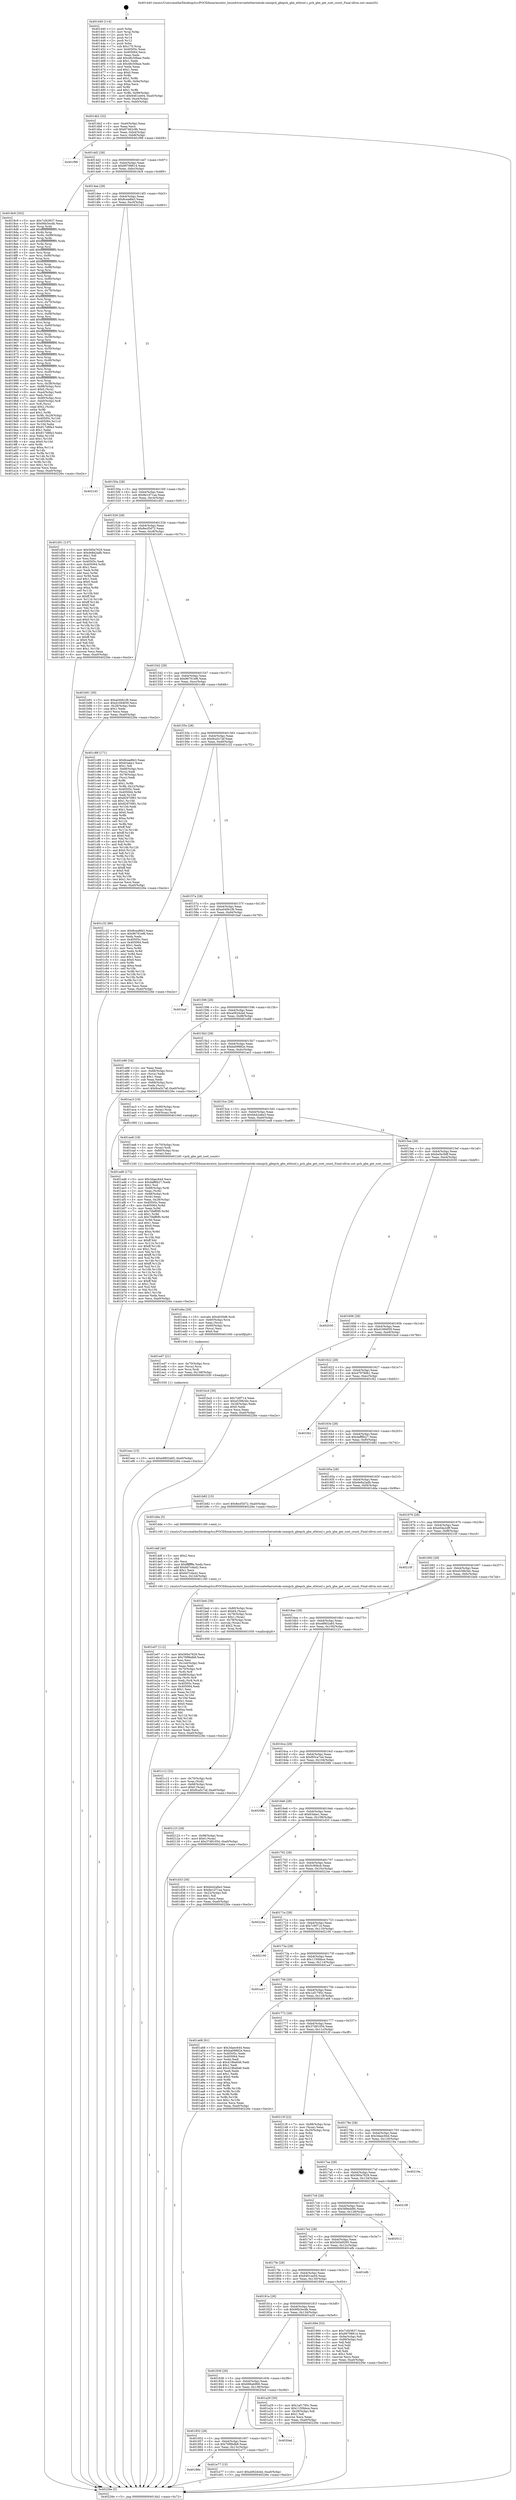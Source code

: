 digraph "0x401440" {
  label = "0x401440 (/mnt/c/Users/mathe/Desktop/tcc/POCII/binaries/extr_linuxdriversnetethernetoki-semipch_gbepch_gbe_ethtool.c_pch_gbe_get_sset_count_Final-ollvm.out::main(0))"
  labelloc = "t"
  node[shape=record]

  Entry [label="",width=0.3,height=0.3,shape=circle,fillcolor=black,style=filled]
  "0x4014b2" [label="{
     0x4014b2 [32]\l
     | [instrs]\l
     &nbsp;&nbsp;0x4014b2 \<+6\>: mov -0xa0(%rbp),%eax\l
     &nbsp;&nbsp;0x4014b8 \<+2\>: mov %eax,%ecx\l
     &nbsp;&nbsp;0x4014ba \<+6\>: sub $0x87462c9b,%ecx\l
     &nbsp;&nbsp;0x4014c0 \<+6\>: mov %eax,-0xb4(%rbp)\l
     &nbsp;&nbsp;0x4014c6 \<+6\>: mov %ecx,-0xb8(%rbp)\l
     &nbsp;&nbsp;0x4014cc \<+6\>: je 0000000000401f98 \<main+0xb58\>\l
  }"]
  "0x401f98" [label="{
     0x401f98\l
  }", style=dashed]
  "0x4014d2" [label="{
     0x4014d2 [28]\l
     | [instrs]\l
     &nbsp;&nbsp;0x4014d2 \<+5\>: jmp 00000000004014d7 \<main+0x97\>\l
     &nbsp;&nbsp;0x4014d7 \<+6\>: mov -0xb4(%rbp),%eax\l
     &nbsp;&nbsp;0x4014dd \<+5\>: sub $0x89798614,%eax\l
     &nbsp;&nbsp;0x4014e2 \<+6\>: mov %eax,-0xbc(%rbp)\l
     &nbsp;&nbsp;0x4014e8 \<+6\>: je 00000000004018c9 \<main+0x489\>\l
  }"]
  Exit [label="",width=0.3,height=0.3,shape=circle,fillcolor=black,style=filled,peripheries=2]
  "0x4018c9" [label="{
     0x4018c9 [352]\l
     | [instrs]\l
     &nbsp;&nbsp;0x4018c9 \<+5\>: mov $0x7cf43837,%eax\l
     &nbsp;&nbsp;0x4018ce \<+5\>: mov $0x66b3ecdb,%ecx\l
     &nbsp;&nbsp;0x4018d3 \<+3\>: mov %rsp,%rdx\l
     &nbsp;&nbsp;0x4018d6 \<+4\>: add $0xfffffffffffffff0,%rdx\l
     &nbsp;&nbsp;0x4018da \<+3\>: mov %rdx,%rsp\l
     &nbsp;&nbsp;0x4018dd \<+7\>: mov %rdx,-0x98(%rbp)\l
     &nbsp;&nbsp;0x4018e4 \<+3\>: mov %rsp,%rdx\l
     &nbsp;&nbsp;0x4018e7 \<+4\>: add $0xfffffffffffffff0,%rdx\l
     &nbsp;&nbsp;0x4018eb \<+3\>: mov %rdx,%rsp\l
     &nbsp;&nbsp;0x4018ee \<+3\>: mov %rsp,%rsi\l
     &nbsp;&nbsp;0x4018f1 \<+4\>: add $0xfffffffffffffff0,%rsi\l
     &nbsp;&nbsp;0x4018f5 \<+3\>: mov %rsi,%rsp\l
     &nbsp;&nbsp;0x4018f8 \<+7\>: mov %rsi,-0x90(%rbp)\l
     &nbsp;&nbsp;0x4018ff \<+3\>: mov %rsp,%rsi\l
     &nbsp;&nbsp;0x401902 \<+4\>: add $0xfffffffffffffff0,%rsi\l
     &nbsp;&nbsp;0x401906 \<+3\>: mov %rsi,%rsp\l
     &nbsp;&nbsp;0x401909 \<+7\>: mov %rsi,-0x88(%rbp)\l
     &nbsp;&nbsp;0x401910 \<+3\>: mov %rsp,%rsi\l
     &nbsp;&nbsp;0x401913 \<+4\>: add $0xfffffffffffffff0,%rsi\l
     &nbsp;&nbsp;0x401917 \<+3\>: mov %rsi,%rsp\l
     &nbsp;&nbsp;0x40191a \<+4\>: mov %rsi,-0x80(%rbp)\l
     &nbsp;&nbsp;0x40191e \<+3\>: mov %rsp,%rsi\l
     &nbsp;&nbsp;0x401921 \<+4\>: add $0xfffffffffffffff0,%rsi\l
     &nbsp;&nbsp;0x401925 \<+3\>: mov %rsi,%rsp\l
     &nbsp;&nbsp;0x401928 \<+4\>: mov %rsi,-0x78(%rbp)\l
     &nbsp;&nbsp;0x40192c \<+3\>: mov %rsp,%rsi\l
     &nbsp;&nbsp;0x40192f \<+4\>: add $0xfffffffffffffff0,%rsi\l
     &nbsp;&nbsp;0x401933 \<+3\>: mov %rsi,%rsp\l
     &nbsp;&nbsp;0x401936 \<+4\>: mov %rsi,-0x70(%rbp)\l
     &nbsp;&nbsp;0x40193a \<+3\>: mov %rsp,%rsi\l
     &nbsp;&nbsp;0x40193d \<+4\>: add $0xfffffffffffffff0,%rsi\l
     &nbsp;&nbsp;0x401941 \<+3\>: mov %rsi,%rsp\l
     &nbsp;&nbsp;0x401944 \<+4\>: mov %rsi,-0x68(%rbp)\l
     &nbsp;&nbsp;0x401948 \<+3\>: mov %rsp,%rsi\l
     &nbsp;&nbsp;0x40194b \<+4\>: add $0xfffffffffffffff0,%rsi\l
     &nbsp;&nbsp;0x40194f \<+3\>: mov %rsi,%rsp\l
     &nbsp;&nbsp;0x401952 \<+4\>: mov %rsi,-0x60(%rbp)\l
     &nbsp;&nbsp;0x401956 \<+3\>: mov %rsp,%rsi\l
     &nbsp;&nbsp;0x401959 \<+4\>: add $0xfffffffffffffff0,%rsi\l
     &nbsp;&nbsp;0x40195d \<+3\>: mov %rsi,%rsp\l
     &nbsp;&nbsp;0x401960 \<+4\>: mov %rsi,-0x58(%rbp)\l
     &nbsp;&nbsp;0x401964 \<+3\>: mov %rsp,%rsi\l
     &nbsp;&nbsp;0x401967 \<+4\>: add $0xfffffffffffffff0,%rsi\l
     &nbsp;&nbsp;0x40196b \<+3\>: mov %rsi,%rsp\l
     &nbsp;&nbsp;0x40196e \<+4\>: mov %rsi,-0x50(%rbp)\l
     &nbsp;&nbsp;0x401972 \<+3\>: mov %rsp,%rsi\l
     &nbsp;&nbsp;0x401975 \<+4\>: add $0xfffffffffffffff0,%rsi\l
     &nbsp;&nbsp;0x401979 \<+3\>: mov %rsi,%rsp\l
     &nbsp;&nbsp;0x40197c \<+4\>: mov %rsi,-0x48(%rbp)\l
     &nbsp;&nbsp;0x401980 \<+3\>: mov %rsp,%rsi\l
     &nbsp;&nbsp;0x401983 \<+4\>: add $0xfffffffffffffff0,%rsi\l
     &nbsp;&nbsp;0x401987 \<+3\>: mov %rsi,%rsp\l
     &nbsp;&nbsp;0x40198a \<+4\>: mov %rsi,-0x40(%rbp)\l
     &nbsp;&nbsp;0x40198e \<+3\>: mov %rsp,%rsi\l
     &nbsp;&nbsp;0x401991 \<+4\>: add $0xfffffffffffffff0,%rsi\l
     &nbsp;&nbsp;0x401995 \<+3\>: mov %rsi,%rsp\l
     &nbsp;&nbsp;0x401998 \<+4\>: mov %rsi,-0x38(%rbp)\l
     &nbsp;&nbsp;0x40199c \<+7\>: mov -0x98(%rbp),%rsi\l
     &nbsp;&nbsp;0x4019a3 \<+6\>: movl $0x0,(%rsi)\l
     &nbsp;&nbsp;0x4019a9 \<+6\>: mov -0xa4(%rbp),%edi\l
     &nbsp;&nbsp;0x4019af \<+2\>: mov %edi,(%rdx)\l
     &nbsp;&nbsp;0x4019b1 \<+7\>: mov -0x90(%rbp),%rsi\l
     &nbsp;&nbsp;0x4019b8 \<+7\>: mov -0xb0(%rbp),%r8\l
     &nbsp;&nbsp;0x4019bf \<+3\>: mov %r8,(%rsi)\l
     &nbsp;&nbsp;0x4019c2 \<+3\>: cmpl $0x2,(%rdx)\l
     &nbsp;&nbsp;0x4019c5 \<+4\>: setne %r9b\l
     &nbsp;&nbsp;0x4019c9 \<+4\>: and $0x1,%r9b\l
     &nbsp;&nbsp;0x4019cd \<+4\>: mov %r9b,-0x29(%rbp)\l
     &nbsp;&nbsp;0x4019d1 \<+8\>: mov 0x40505c,%r10d\l
     &nbsp;&nbsp;0x4019d9 \<+8\>: mov 0x405064,%r11d\l
     &nbsp;&nbsp;0x4019e1 \<+3\>: mov %r10d,%ebx\l
     &nbsp;&nbsp;0x4019e4 \<+6\>: add $0x817d8fa3,%ebx\l
     &nbsp;&nbsp;0x4019ea \<+3\>: sub $0x1,%ebx\l
     &nbsp;&nbsp;0x4019ed \<+6\>: sub $0x817d8fa3,%ebx\l
     &nbsp;&nbsp;0x4019f3 \<+4\>: imul %ebx,%r10d\l
     &nbsp;&nbsp;0x4019f7 \<+4\>: and $0x1,%r10d\l
     &nbsp;&nbsp;0x4019fb \<+4\>: cmp $0x0,%r10d\l
     &nbsp;&nbsp;0x4019ff \<+4\>: sete %r9b\l
     &nbsp;&nbsp;0x401a03 \<+4\>: cmp $0xa,%r11d\l
     &nbsp;&nbsp;0x401a07 \<+4\>: setl %r14b\l
     &nbsp;&nbsp;0x401a0b \<+3\>: mov %r9b,%r15b\l
     &nbsp;&nbsp;0x401a0e \<+3\>: and %r14b,%r15b\l
     &nbsp;&nbsp;0x401a11 \<+3\>: xor %r14b,%r9b\l
     &nbsp;&nbsp;0x401a14 \<+3\>: or %r9b,%r15b\l
     &nbsp;&nbsp;0x401a17 \<+4\>: test $0x1,%r15b\l
     &nbsp;&nbsp;0x401a1b \<+3\>: cmovne %ecx,%eax\l
     &nbsp;&nbsp;0x401a1e \<+6\>: mov %eax,-0xa0(%rbp)\l
     &nbsp;&nbsp;0x401a24 \<+5\>: jmp 000000000040226e \<main+0xe2e\>\l
  }"]
  "0x4014ee" [label="{
     0x4014ee [28]\l
     | [instrs]\l
     &nbsp;&nbsp;0x4014ee \<+5\>: jmp 00000000004014f3 \<main+0xb3\>\l
     &nbsp;&nbsp;0x4014f3 \<+6\>: mov -0xb4(%rbp),%eax\l
     &nbsp;&nbsp;0x4014f9 \<+5\>: sub $0x8cea8fe3,%eax\l
     &nbsp;&nbsp;0x4014fe \<+6\>: mov %eax,-0xc0(%rbp)\l
     &nbsp;&nbsp;0x401504 \<+6\>: je 00000000004021d3 \<main+0xd93\>\l
  }"]
  "0x401eec" [label="{
     0x401eec [15]\l
     | [instrs]\l
     &nbsp;&nbsp;0x401eec \<+10\>: movl $0xe8802a65,-0xa0(%rbp)\l
     &nbsp;&nbsp;0x401ef6 \<+5\>: jmp 000000000040226e \<main+0xe2e\>\l
  }"]
  "0x4021d3" [label="{
     0x4021d3\l
  }", style=dashed]
  "0x40150a" [label="{
     0x40150a [28]\l
     | [instrs]\l
     &nbsp;&nbsp;0x40150a \<+5\>: jmp 000000000040150f \<main+0xcf\>\l
     &nbsp;&nbsp;0x40150f \<+6\>: mov -0xb4(%rbp),%eax\l
     &nbsp;&nbsp;0x401515 \<+5\>: sub $0x8e1d71aa,%eax\l
     &nbsp;&nbsp;0x40151a \<+6\>: mov %eax,-0xc4(%rbp)\l
     &nbsp;&nbsp;0x401520 \<+6\>: je 0000000000401d51 \<main+0x911\>\l
  }"]
  "0x401ed7" [label="{
     0x401ed7 [21]\l
     | [instrs]\l
     &nbsp;&nbsp;0x401ed7 \<+4\>: mov -0x70(%rbp),%rcx\l
     &nbsp;&nbsp;0x401edb \<+3\>: mov (%rcx),%rcx\l
     &nbsp;&nbsp;0x401ede \<+3\>: mov %rcx,%rdi\l
     &nbsp;&nbsp;0x401ee1 \<+6\>: mov %eax,-0x148(%rbp)\l
     &nbsp;&nbsp;0x401ee7 \<+5\>: call 0000000000401030 \<free@plt\>\l
     | [calls]\l
     &nbsp;&nbsp;0x401030 \{1\} (unknown)\l
  }"]
  "0x401d51" [label="{
     0x401d51 [137]\l
     | [instrs]\l
     &nbsp;&nbsp;0x401d51 \<+5\>: mov $0x560a7629,%eax\l
     &nbsp;&nbsp;0x401d56 \<+5\>: mov $0xde8a2adb,%ecx\l
     &nbsp;&nbsp;0x401d5b \<+2\>: mov $0x1,%dl\l
     &nbsp;&nbsp;0x401d5d \<+2\>: xor %esi,%esi\l
     &nbsp;&nbsp;0x401d5f \<+7\>: mov 0x40505c,%edi\l
     &nbsp;&nbsp;0x401d66 \<+8\>: mov 0x405064,%r8d\l
     &nbsp;&nbsp;0x401d6e \<+3\>: sub $0x1,%esi\l
     &nbsp;&nbsp;0x401d71 \<+3\>: mov %edi,%r9d\l
     &nbsp;&nbsp;0x401d74 \<+3\>: add %esi,%r9d\l
     &nbsp;&nbsp;0x401d77 \<+4\>: imul %r9d,%edi\l
     &nbsp;&nbsp;0x401d7b \<+3\>: and $0x1,%edi\l
     &nbsp;&nbsp;0x401d7e \<+3\>: cmp $0x0,%edi\l
     &nbsp;&nbsp;0x401d81 \<+4\>: sete %r10b\l
     &nbsp;&nbsp;0x401d85 \<+4\>: cmp $0xa,%r8d\l
     &nbsp;&nbsp;0x401d89 \<+4\>: setl %r11b\l
     &nbsp;&nbsp;0x401d8d \<+3\>: mov %r10b,%bl\l
     &nbsp;&nbsp;0x401d90 \<+3\>: xor $0xff,%bl\l
     &nbsp;&nbsp;0x401d93 \<+3\>: mov %r11b,%r14b\l
     &nbsp;&nbsp;0x401d96 \<+4\>: xor $0xff,%r14b\l
     &nbsp;&nbsp;0x401d9a \<+3\>: xor $0x0,%dl\l
     &nbsp;&nbsp;0x401d9d \<+3\>: mov %bl,%r15b\l
     &nbsp;&nbsp;0x401da0 \<+4\>: and $0x0,%r15b\l
     &nbsp;&nbsp;0x401da4 \<+3\>: and %dl,%r10b\l
     &nbsp;&nbsp;0x401da7 \<+3\>: mov %r14b,%r12b\l
     &nbsp;&nbsp;0x401daa \<+4\>: and $0x0,%r12b\l
     &nbsp;&nbsp;0x401dae \<+3\>: and %dl,%r11b\l
     &nbsp;&nbsp;0x401db1 \<+3\>: or %r10b,%r15b\l
     &nbsp;&nbsp;0x401db4 \<+3\>: or %r11b,%r12b\l
     &nbsp;&nbsp;0x401db7 \<+3\>: xor %r12b,%r15b\l
     &nbsp;&nbsp;0x401dba \<+3\>: or %r14b,%bl\l
     &nbsp;&nbsp;0x401dbd \<+3\>: xor $0xff,%bl\l
     &nbsp;&nbsp;0x401dc0 \<+3\>: or $0x0,%dl\l
     &nbsp;&nbsp;0x401dc3 \<+2\>: and %dl,%bl\l
     &nbsp;&nbsp;0x401dc5 \<+3\>: or %bl,%r15b\l
     &nbsp;&nbsp;0x401dc8 \<+4\>: test $0x1,%r15b\l
     &nbsp;&nbsp;0x401dcc \<+3\>: cmovne %ecx,%eax\l
     &nbsp;&nbsp;0x401dcf \<+6\>: mov %eax,-0xa0(%rbp)\l
     &nbsp;&nbsp;0x401dd5 \<+5\>: jmp 000000000040226e \<main+0xe2e\>\l
  }"]
  "0x401526" [label="{
     0x401526 [28]\l
     | [instrs]\l
     &nbsp;&nbsp;0x401526 \<+5\>: jmp 000000000040152b \<main+0xeb\>\l
     &nbsp;&nbsp;0x40152b \<+6\>: mov -0xb4(%rbp),%eax\l
     &nbsp;&nbsp;0x401531 \<+5\>: sub $0x8ecf3d72,%eax\l
     &nbsp;&nbsp;0x401536 \<+6\>: mov %eax,-0xc8(%rbp)\l
     &nbsp;&nbsp;0x40153c \<+6\>: je 0000000000401b91 \<main+0x751\>\l
  }"]
  "0x401eba" [label="{
     0x401eba [29]\l
     | [instrs]\l
     &nbsp;&nbsp;0x401eba \<+10\>: movabs $0x4030d6,%rdi\l
     &nbsp;&nbsp;0x401ec4 \<+4\>: mov -0x60(%rbp),%rcx\l
     &nbsp;&nbsp;0x401ec8 \<+2\>: mov %eax,(%rcx)\l
     &nbsp;&nbsp;0x401eca \<+4\>: mov -0x60(%rbp),%rcx\l
     &nbsp;&nbsp;0x401ece \<+2\>: mov (%rcx),%esi\l
     &nbsp;&nbsp;0x401ed0 \<+2\>: mov $0x0,%al\l
     &nbsp;&nbsp;0x401ed2 \<+5\>: call 0000000000401040 \<printf@plt\>\l
     | [calls]\l
     &nbsp;&nbsp;0x401040 \{1\} (unknown)\l
  }"]
  "0x401b91" [label="{
     0x401b91 [30]\l
     | [instrs]\l
     &nbsp;&nbsp;0x401b91 \<+5\>: mov $0xa040b1f6,%eax\l
     &nbsp;&nbsp;0x401b96 \<+5\>: mov $0xd1694f39,%ecx\l
     &nbsp;&nbsp;0x401b9b \<+3\>: mov -0x28(%rbp),%edx\l
     &nbsp;&nbsp;0x401b9e \<+3\>: cmp $0x1,%edx\l
     &nbsp;&nbsp;0x401ba1 \<+3\>: cmovl %ecx,%eax\l
     &nbsp;&nbsp;0x401ba4 \<+6\>: mov %eax,-0xa0(%rbp)\l
     &nbsp;&nbsp;0x401baa \<+5\>: jmp 000000000040226e \<main+0xe2e\>\l
  }"]
  "0x401542" [label="{
     0x401542 [28]\l
     | [instrs]\l
     &nbsp;&nbsp;0x401542 \<+5\>: jmp 0000000000401547 \<main+0x107\>\l
     &nbsp;&nbsp;0x401547 \<+6\>: mov -0xb4(%rbp),%eax\l
     &nbsp;&nbsp;0x40154d \<+5\>: sub $0x96791ef6,%eax\l
     &nbsp;&nbsp;0x401552 \<+6\>: mov %eax,-0xcc(%rbp)\l
     &nbsp;&nbsp;0x401558 \<+6\>: je 0000000000401c88 \<main+0x848\>\l
  }"]
  "0x40186e" [label="{
     0x40186e\l
  }", style=dashed]
  "0x401c88" [label="{
     0x401c88 [171]\l
     | [instrs]\l
     &nbsp;&nbsp;0x401c88 \<+5\>: mov $0x8cea8fe3,%eax\l
     &nbsp;&nbsp;0x401c8d \<+5\>: mov $0x63abe1,%ecx\l
     &nbsp;&nbsp;0x401c92 \<+2\>: mov $0x1,%dl\l
     &nbsp;&nbsp;0x401c94 \<+4\>: mov -0x68(%rbp),%rsi\l
     &nbsp;&nbsp;0x401c98 \<+2\>: mov (%rsi),%edi\l
     &nbsp;&nbsp;0x401c9a \<+4\>: mov -0x78(%rbp),%rsi\l
     &nbsp;&nbsp;0x401c9e \<+2\>: cmp (%rsi),%edi\l
     &nbsp;&nbsp;0x401ca0 \<+4\>: setl %r8b\l
     &nbsp;&nbsp;0x401ca4 \<+4\>: and $0x1,%r8b\l
     &nbsp;&nbsp;0x401ca8 \<+4\>: mov %r8b,-0x22(%rbp)\l
     &nbsp;&nbsp;0x401cac \<+7\>: mov 0x40505c,%edi\l
     &nbsp;&nbsp;0x401cb3 \<+8\>: mov 0x405064,%r9d\l
     &nbsp;&nbsp;0x401cbb \<+3\>: mov %edi,%r10d\l
     &nbsp;&nbsp;0x401cbe \<+7\>: sub $0x82970f91,%r10d\l
     &nbsp;&nbsp;0x401cc5 \<+4\>: sub $0x1,%r10d\l
     &nbsp;&nbsp;0x401cc9 \<+7\>: add $0x82970f91,%r10d\l
     &nbsp;&nbsp;0x401cd0 \<+4\>: imul %r10d,%edi\l
     &nbsp;&nbsp;0x401cd4 \<+3\>: and $0x1,%edi\l
     &nbsp;&nbsp;0x401cd7 \<+3\>: cmp $0x0,%edi\l
     &nbsp;&nbsp;0x401cda \<+4\>: sete %r8b\l
     &nbsp;&nbsp;0x401cde \<+4\>: cmp $0xa,%r9d\l
     &nbsp;&nbsp;0x401ce2 \<+4\>: setl %r11b\l
     &nbsp;&nbsp;0x401ce6 \<+3\>: mov %r8b,%bl\l
     &nbsp;&nbsp;0x401ce9 \<+3\>: xor $0xff,%bl\l
     &nbsp;&nbsp;0x401cec \<+3\>: mov %r11b,%r14b\l
     &nbsp;&nbsp;0x401cef \<+4\>: xor $0xff,%r14b\l
     &nbsp;&nbsp;0x401cf3 \<+3\>: xor $0x0,%dl\l
     &nbsp;&nbsp;0x401cf6 \<+3\>: mov %bl,%r15b\l
     &nbsp;&nbsp;0x401cf9 \<+4\>: and $0x0,%r15b\l
     &nbsp;&nbsp;0x401cfd \<+3\>: and %dl,%r8b\l
     &nbsp;&nbsp;0x401d00 \<+3\>: mov %r14b,%r12b\l
     &nbsp;&nbsp;0x401d03 \<+4\>: and $0x0,%r12b\l
     &nbsp;&nbsp;0x401d07 \<+3\>: and %dl,%r11b\l
     &nbsp;&nbsp;0x401d0a \<+3\>: or %r8b,%r15b\l
     &nbsp;&nbsp;0x401d0d \<+3\>: or %r11b,%r12b\l
     &nbsp;&nbsp;0x401d10 \<+3\>: xor %r12b,%r15b\l
     &nbsp;&nbsp;0x401d13 \<+3\>: or %r14b,%bl\l
     &nbsp;&nbsp;0x401d16 \<+3\>: xor $0xff,%bl\l
     &nbsp;&nbsp;0x401d19 \<+3\>: or $0x0,%dl\l
     &nbsp;&nbsp;0x401d1c \<+2\>: and %dl,%bl\l
     &nbsp;&nbsp;0x401d1e \<+3\>: or %bl,%r15b\l
     &nbsp;&nbsp;0x401d21 \<+4\>: test $0x1,%r15b\l
     &nbsp;&nbsp;0x401d25 \<+3\>: cmovne %ecx,%eax\l
     &nbsp;&nbsp;0x401d28 \<+6\>: mov %eax,-0xa0(%rbp)\l
     &nbsp;&nbsp;0x401d2e \<+5\>: jmp 000000000040226e \<main+0xe2e\>\l
  }"]
  "0x40155e" [label="{
     0x40155e [28]\l
     | [instrs]\l
     &nbsp;&nbsp;0x40155e \<+5\>: jmp 0000000000401563 \<main+0x123\>\l
     &nbsp;&nbsp;0x401563 \<+6\>: mov -0xb4(%rbp),%eax\l
     &nbsp;&nbsp;0x401569 \<+5\>: sub $0x9ca5c7af,%eax\l
     &nbsp;&nbsp;0x40156e \<+6\>: mov %eax,-0xd0(%rbp)\l
     &nbsp;&nbsp;0x401574 \<+6\>: je 0000000000401c32 \<main+0x7f2\>\l
  }"]
  "0x401e77" [label="{
     0x401e77 [15]\l
     | [instrs]\l
     &nbsp;&nbsp;0x401e77 \<+10\>: movl $0xa062dcbd,-0xa0(%rbp)\l
     &nbsp;&nbsp;0x401e81 \<+5\>: jmp 000000000040226e \<main+0xe2e\>\l
  }"]
  "0x401c32" [label="{
     0x401c32 [86]\l
     | [instrs]\l
     &nbsp;&nbsp;0x401c32 \<+5\>: mov $0x8cea8fe3,%eax\l
     &nbsp;&nbsp;0x401c37 \<+5\>: mov $0x96791ef6,%ecx\l
     &nbsp;&nbsp;0x401c3c \<+2\>: xor %edx,%edx\l
     &nbsp;&nbsp;0x401c3e \<+7\>: mov 0x40505c,%esi\l
     &nbsp;&nbsp;0x401c45 \<+7\>: mov 0x405064,%edi\l
     &nbsp;&nbsp;0x401c4c \<+3\>: sub $0x1,%edx\l
     &nbsp;&nbsp;0x401c4f \<+3\>: mov %esi,%r8d\l
     &nbsp;&nbsp;0x401c52 \<+3\>: add %edx,%r8d\l
     &nbsp;&nbsp;0x401c55 \<+4\>: imul %r8d,%esi\l
     &nbsp;&nbsp;0x401c59 \<+3\>: and $0x1,%esi\l
     &nbsp;&nbsp;0x401c5c \<+3\>: cmp $0x0,%esi\l
     &nbsp;&nbsp;0x401c5f \<+4\>: sete %r9b\l
     &nbsp;&nbsp;0x401c63 \<+3\>: cmp $0xa,%edi\l
     &nbsp;&nbsp;0x401c66 \<+4\>: setl %r10b\l
     &nbsp;&nbsp;0x401c6a \<+3\>: mov %r9b,%r11b\l
     &nbsp;&nbsp;0x401c6d \<+3\>: and %r10b,%r11b\l
     &nbsp;&nbsp;0x401c70 \<+3\>: xor %r10b,%r9b\l
     &nbsp;&nbsp;0x401c73 \<+3\>: or %r9b,%r11b\l
     &nbsp;&nbsp;0x401c76 \<+4\>: test $0x1,%r11b\l
     &nbsp;&nbsp;0x401c7a \<+3\>: cmovne %ecx,%eax\l
     &nbsp;&nbsp;0x401c7d \<+6\>: mov %eax,-0xa0(%rbp)\l
     &nbsp;&nbsp;0x401c83 \<+5\>: jmp 000000000040226e \<main+0xe2e\>\l
  }"]
  "0x40157a" [label="{
     0x40157a [28]\l
     | [instrs]\l
     &nbsp;&nbsp;0x40157a \<+5\>: jmp 000000000040157f \<main+0x13f\>\l
     &nbsp;&nbsp;0x40157f \<+6\>: mov -0xb4(%rbp),%eax\l
     &nbsp;&nbsp;0x401585 \<+5\>: sub $0xa040b1f6,%eax\l
     &nbsp;&nbsp;0x40158a \<+6\>: mov %eax,-0xd4(%rbp)\l
     &nbsp;&nbsp;0x401590 \<+6\>: je 0000000000401baf \<main+0x76f\>\l
  }"]
  "0x401852" [label="{
     0x401852 [28]\l
     | [instrs]\l
     &nbsp;&nbsp;0x401852 \<+5\>: jmp 0000000000401857 \<main+0x417\>\l
     &nbsp;&nbsp;0x401857 \<+6\>: mov -0xb4(%rbp),%eax\l
     &nbsp;&nbsp;0x40185d \<+5\>: sub $0x76f9bdb8,%eax\l
     &nbsp;&nbsp;0x401862 \<+6\>: mov %eax,-0x13c(%rbp)\l
     &nbsp;&nbsp;0x401868 \<+6\>: je 0000000000401e77 \<main+0xa37\>\l
  }"]
  "0x401baf" [label="{
     0x401baf\l
  }", style=dashed]
  "0x401596" [label="{
     0x401596 [28]\l
     | [instrs]\l
     &nbsp;&nbsp;0x401596 \<+5\>: jmp 000000000040159b \<main+0x15b\>\l
     &nbsp;&nbsp;0x40159b \<+6\>: mov -0xb4(%rbp),%eax\l
     &nbsp;&nbsp;0x4015a1 \<+5\>: sub $0xa062dcbd,%eax\l
     &nbsp;&nbsp;0x4015a6 \<+6\>: mov %eax,-0xd8(%rbp)\l
     &nbsp;&nbsp;0x4015ac \<+6\>: je 0000000000401e86 \<main+0xa46\>\l
  }"]
  "0x4020ad" [label="{
     0x4020ad\l
  }", style=dashed]
  "0x401e86" [label="{
     0x401e86 [34]\l
     | [instrs]\l
     &nbsp;&nbsp;0x401e86 \<+2\>: xor %eax,%eax\l
     &nbsp;&nbsp;0x401e88 \<+4\>: mov -0x68(%rbp),%rcx\l
     &nbsp;&nbsp;0x401e8c \<+2\>: mov (%rcx),%edx\l
     &nbsp;&nbsp;0x401e8e \<+3\>: sub $0x1,%eax\l
     &nbsp;&nbsp;0x401e91 \<+2\>: sub %eax,%edx\l
     &nbsp;&nbsp;0x401e93 \<+4\>: mov -0x68(%rbp),%rcx\l
     &nbsp;&nbsp;0x401e97 \<+2\>: mov %edx,(%rcx)\l
     &nbsp;&nbsp;0x401e99 \<+10\>: movl $0x9ca5c7af,-0xa0(%rbp)\l
     &nbsp;&nbsp;0x401ea3 \<+5\>: jmp 000000000040226e \<main+0xe2e\>\l
  }"]
  "0x4015b2" [label="{
     0x4015b2 [28]\l
     | [instrs]\l
     &nbsp;&nbsp;0x4015b2 \<+5\>: jmp 00000000004015b7 \<main+0x177\>\l
     &nbsp;&nbsp;0x4015b7 \<+6\>: mov -0xb4(%rbp),%eax\l
     &nbsp;&nbsp;0x4015bd \<+5\>: sub $0xba09882e,%eax\l
     &nbsp;&nbsp;0x4015c2 \<+6\>: mov %eax,-0xdc(%rbp)\l
     &nbsp;&nbsp;0x4015c8 \<+6\>: je 0000000000401ac3 \<main+0x683\>\l
  }"]
  "0x401e07" [label="{
     0x401e07 [112]\l
     | [instrs]\l
     &nbsp;&nbsp;0x401e07 \<+5\>: mov $0x560a7629,%ecx\l
     &nbsp;&nbsp;0x401e0c \<+5\>: mov $0x76f9bdb8,%edx\l
     &nbsp;&nbsp;0x401e11 \<+2\>: xor %esi,%esi\l
     &nbsp;&nbsp;0x401e13 \<+6\>: mov -0x144(%rbp),%edi\l
     &nbsp;&nbsp;0x401e19 \<+3\>: imul %eax,%edi\l
     &nbsp;&nbsp;0x401e1c \<+4\>: mov -0x70(%rbp),%r8\l
     &nbsp;&nbsp;0x401e20 \<+3\>: mov (%r8),%r8\l
     &nbsp;&nbsp;0x401e23 \<+4\>: mov -0x68(%rbp),%r9\l
     &nbsp;&nbsp;0x401e27 \<+3\>: movslq (%r9),%r9\l
     &nbsp;&nbsp;0x401e2a \<+4\>: mov %edi,(%r8,%r9,4)\l
     &nbsp;&nbsp;0x401e2e \<+7\>: mov 0x40505c,%eax\l
     &nbsp;&nbsp;0x401e35 \<+7\>: mov 0x405064,%edi\l
     &nbsp;&nbsp;0x401e3c \<+3\>: sub $0x1,%esi\l
     &nbsp;&nbsp;0x401e3f \<+3\>: mov %eax,%r10d\l
     &nbsp;&nbsp;0x401e42 \<+3\>: add %esi,%r10d\l
     &nbsp;&nbsp;0x401e45 \<+4\>: imul %r10d,%eax\l
     &nbsp;&nbsp;0x401e49 \<+3\>: and $0x1,%eax\l
     &nbsp;&nbsp;0x401e4c \<+3\>: cmp $0x0,%eax\l
     &nbsp;&nbsp;0x401e4f \<+4\>: sete %r11b\l
     &nbsp;&nbsp;0x401e53 \<+3\>: cmp $0xa,%edi\l
     &nbsp;&nbsp;0x401e56 \<+3\>: setl %bl\l
     &nbsp;&nbsp;0x401e59 \<+3\>: mov %r11b,%r14b\l
     &nbsp;&nbsp;0x401e5c \<+3\>: and %bl,%r14b\l
     &nbsp;&nbsp;0x401e5f \<+3\>: xor %bl,%r11b\l
     &nbsp;&nbsp;0x401e62 \<+3\>: or %r11b,%r14b\l
     &nbsp;&nbsp;0x401e65 \<+4\>: test $0x1,%r14b\l
     &nbsp;&nbsp;0x401e69 \<+3\>: cmovne %edx,%ecx\l
     &nbsp;&nbsp;0x401e6c \<+6\>: mov %ecx,-0xa0(%rbp)\l
     &nbsp;&nbsp;0x401e72 \<+5\>: jmp 000000000040226e \<main+0xe2e\>\l
  }"]
  "0x401ac3" [label="{
     0x401ac3 [19]\l
     | [instrs]\l
     &nbsp;&nbsp;0x401ac3 \<+7\>: mov -0x90(%rbp),%rax\l
     &nbsp;&nbsp;0x401aca \<+3\>: mov (%rax),%rax\l
     &nbsp;&nbsp;0x401acd \<+4\>: mov 0x8(%rax),%rdi\l
     &nbsp;&nbsp;0x401ad1 \<+5\>: call 0000000000401060 \<atoi@plt\>\l
     | [calls]\l
     &nbsp;&nbsp;0x401060 \{1\} (unknown)\l
  }"]
  "0x4015ce" [label="{
     0x4015ce [28]\l
     | [instrs]\l
     &nbsp;&nbsp;0x4015ce \<+5\>: jmp 00000000004015d3 \<main+0x193\>\l
     &nbsp;&nbsp;0x4015d3 \<+6\>: mov -0xb4(%rbp),%eax\l
     &nbsp;&nbsp;0x4015d9 \<+5\>: sub $0xbb42a8a3,%eax\l
     &nbsp;&nbsp;0x4015de \<+6\>: mov %eax,-0xe0(%rbp)\l
     &nbsp;&nbsp;0x4015e4 \<+6\>: je 0000000000401ea8 \<main+0xa68\>\l
  }"]
  "0x401ddf" [label="{
     0x401ddf [40]\l
     | [instrs]\l
     &nbsp;&nbsp;0x401ddf \<+5\>: mov $0x2,%ecx\l
     &nbsp;&nbsp;0x401de4 \<+1\>: cltd\l
     &nbsp;&nbsp;0x401de5 \<+2\>: idiv %ecx\l
     &nbsp;&nbsp;0x401de7 \<+6\>: imul $0xfffffffe,%edx,%ecx\l
     &nbsp;&nbsp;0x401ded \<+6\>: add $0x6d7cda42,%ecx\l
     &nbsp;&nbsp;0x401df3 \<+3\>: add $0x1,%ecx\l
     &nbsp;&nbsp;0x401df6 \<+6\>: sub $0x6d7cda42,%ecx\l
     &nbsp;&nbsp;0x401dfc \<+6\>: mov %ecx,-0x144(%rbp)\l
     &nbsp;&nbsp;0x401e02 \<+5\>: call 0000000000401160 \<next_i\>\l
     | [calls]\l
     &nbsp;&nbsp;0x401160 \{1\} (/mnt/c/Users/mathe/Desktop/tcc/POCII/binaries/extr_linuxdriversnetethernetoki-semipch_gbepch_gbe_ethtool.c_pch_gbe_get_sset_count_Final-ollvm.out::next_i)\l
  }"]
  "0x401ea8" [label="{
     0x401ea8 [18]\l
     | [instrs]\l
     &nbsp;&nbsp;0x401ea8 \<+4\>: mov -0x70(%rbp),%rax\l
     &nbsp;&nbsp;0x401eac \<+3\>: mov (%rax),%rdi\l
     &nbsp;&nbsp;0x401eaf \<+4\>: mov -0x80(%rbp),%rax\l
     &nbsp;&nbsp;0x401eb3 \<+2\>: mov (%rax),%esi\l
     &nbsp;&nbsp;0x401eb5 \<+5\>: call 0000000000401240 \<pch_gbe_get_sset_count\>\l
     | [calls]\l
     &nbsp;&nbsp;0x401240 \{1\} (/mnt/c/Users/mathe/Desktop/tcc/POCII/binaries/extr_linuxdriversnetethernetoki-semipch_gbepch_gbe_ethtool.c_pch_gbe_get_sset_count_Final-ollvm.out::pch_gbe_get_sset_count)\l
  }"]
  "0x4015ea" [label="{
     0x4015ea [28]\l
     | [instrs]\l
     &nbsp;&nbsp;0x4015ea \<+5\>: jmp 00000000004015ef \<main+0x1af\>\l
     &nbsp;&nbsp;0x4015ef \<+6\>: mov -0xb4(%rbp),%eax\l
     &nbsp;&nbsp;0x4015f5 \<+5\>: sub $0xbe5e3bff,%eax\l
     &nbsp;&nbsp;0x4015fa \<+6\>: mov %eax,-0xe4(%rbp)\l
     &nbsp;&nbsp;0x401600 \<+6\>: je 0000000000402030 \<main+0xbf0\>\l
  }"]
  "0x401c12" [label="{
     0x401c12 [32]\l
     | [instrs]\l
     &nbsp;&nbsp;0x401c12 \<+4\>: mov -0x70(%rbp),%rdi\l
     &nbsp;&nbsp;0x401c16 \<+3\>: mov %rax,(%rdi)\l
     &nbsp;&nbsp;0x401c19 \<+4\>: mov -0x68(%rbp),%rax\l
     &nbsp;&nbsp;0x401c1d \<+6\>: movl $0x0,(%rax)\l
     &nbsp;&nbsp;0x401c23 \<+10\>: movl $0x9ca5c7af,-0xa0(%rbp)\l
     &nbsp;&nbsp;0x401c2d \<+5\>: jmp 000000000040226e \<main+0xe2e\>\l
  }"]
  "0x402030" [label="{
     0x402030\l
  }", style=dashed]
  "0x401606" [label="{
     0x401606 [28]\l
     | [instrs]\l
     &nbsp;&nbsp;0x401606 \<+5\>: jmp 000000000040160b \<main+0x1cb\>\l
     &nbsp;&nbsp;0x40160b \<+6\>: mov -0xb4(%rbp),%eax\l
     &nbsp;&nbsp;0x401611 \<+5\>: sub $0xd1694f39,%eax\l
     &nbsp;&nbsp;0x401616 \<+6\>: mov %eax,-0xe8(%rbp)\l
     &nbsp;&nbsp;0x40161c \<+6\>: je 0000000000401bcd \<main+0x78d\>\l
  }"]
  "0x401ad6" [label="{
     0x401ad6 [172]\l
     | [instrs]\l
     &nbsp;&nbsp;0x401ad6 \<+5\>: mov $0x3daec644,%ecx\l
     &nbsp;&nbsp;0x401adb \<+5\>: mov $0xdaff6b27,%edx\l
     &nbsp;&nbsp;0x401ae0 \<+3\>: mov $0x1,%sil\l
     &nbsp;&nbsp;0x401ae3 \<+7\>: mov -0x88(%rbp),%rdi\l
     &nbsp;&nbsp;0x401aea \<+2\>: mov %eax,(%rdi)\l
     &nbsp;&nbsp;0x401aec \<+7\>: mov -0x88(%rbp),%rdi\l
     &nbsp;&nbsp;0x401af3 \<+2\>: mov (%rdi),%eax\l
     &nbsp;&nbsp;0x401af5 \<+3\>: mov %eax,-0x28(%rbp)\l
     &nbsp;&nbsp;0x401af8 \<+7\>: mov 0x40505c,%eax\l
     &nbsp;&nbsp;0x401aff \<+8\>: mov 0x405064,%r8d\l
     &nbsp;&nbsp;0x401b07 \<+3\>: mov %eax,%r9d\l
     &nbsp;&nbsp;0x401b0a \<+7\>: add $0x70bff0f0,%r9d\l
     &nbsp;&nbsp;0x401b11 \<+4\>: sub $0x1,%r9d\l
     &nbsp;&nbsp;0x401b15 \<+7\>: sub $0x70bff0f0,%r9d\l
     &nbsp;&nbsp;0x401b1c \<+4\>: imul %r9d,%eax\l
     &nbsp;&nbsp;0x401b20 \<+3\>: and $0x1,%eax\l
     &nbsp;&nbsp;0x401b23 \<+3\>: cmp $0x0,%eax\l
     &nbsp;&nbsp;0x401b26 \<+4\>: sete %r10b\l
     &nbsp;&nbsp;0x401b2a \<+4\>: cmp $0xa,%r8d\l
     &nbsp;&nbsp;0x401b2e \<+4\>: setl %r11b\l
     &nbsp;&nbsp;0x401b32 \<+3\>: mov %r10b,%bl\l
     &nbsp;&nbsp;0x401b35 \<+3\>: xor $0xff,%bl\l
     &nbsp;&nbsp;0x401b38 \<+3\>: mov %r11b,%r14b\l
     &nbsp;&nbsp;0x401b3b \<+4\>: xor $0xff,%r14b\l
     &nbsp;&nbsp;0x401b3f \<+4\>: xor $0x1,%sil\l
     &nbsp;&nbsp;0x401b43 \<+3\>: mov %bl,%r15b\l
     &nbsp;&nbsp;0x401b46 \<+4\>: and $0xff,%r15b\l
     &nbsp;&nbsp;0x401b4a \<+3\>: and %sil,%r10b\l
     &nbsp;&nbsp;0x401b4d \<+3\>: mov %r14b,%r12b\l
     &nbsp;&nbsp;0x401b50 \<+4\>: and $0xff,%r12b\l
     &nbsp;&nbsp;0x401b54 \<+3\>: and %sil,%r11b\l
     &nbsp;&nbsp;0x401b57 \<+3\>: or %r10b,%r15b\l
     &nbsp;&nbsp;0x401b5a \<+3\>: or %r11b,%r12b\l
     &nbsp;&nbsp;0x401b5d \<+3\>: xor %r12b,%r15b\l
     &nbsp;&nbsp;0x401b60 \<+3\>: or %r14b,%bl\l
     &nbsp;&nbsp;0x401b63 \<+3\>: xor $0xff,%bl\l
     &nbsp;&nbsp;0x401b66 \<+4\>: or $0x1,%sil\l
     &nbsp;&nbsp;0x401b6a \<+3\>: and %sil,%bl\l
     &nbsp;&nbsp;0x401b6d \<+3\>: or %bl,%r15b\l
     &nbsp;&nbsp;0x401b70 \<+4\>: test $0x1,%r15b\l
     &nbsp;&nbsp;0x401b74 \<+3\>: cmovne %edx,%ecx\l
     &nbsp;&nbsp;0x401b77 \<+6\>: mov %ecx,-0xa0(%rbp)\l
     &nbsp;&nbsp;0x401b7d \<+5\>: jmp 000000000040226e \<main+0xe2e\>\l
  }"]
  "0x401bcd" [label="{
     0x401bcd [30]\l
     | [instrs]\l
     &nbsp;&nbsp;0x401bcd \<+5\>: mov $0x7c6f714,%eax\l
     &nbsp;&nbsp;0x401bd2 \<+5\>: mov $0xe539b3dc,%ecx\l
     &nbsp;&nbsp;0x401bd7 \<+3\>: mov -0x28(%rbp),%edx\l
     &nbsp;&nbsp;0x401bda \<+3\>: cmp $0x0,%edx\l
     &nbsp;&nbsp;0x401bdd \<+3\>: cmove %ecx,%eax\l
     &nbsp;&nbsp;0x401be0 \<+6\>: mov %eax,-0xa0(%rbp)\l
     &nbsp;&nbsp;0x401be6 \<+5\>: jmp 000000000040226e \<main+0xe2e\>\l
  }"]
  "0x401622" [label="{
     0x401622 [28]\l
     | [instrs]\l
     &nbsp;&nbsp;0x401622 \<+5\>: jmp 0000000000401627 \<main+0x1e7\>\l
     &nbsp;&nbsp;0x401627 \<+6\>: mov -0xb4(%rbp),%eax\l
     &nbsp;&nbsp;0x40162d \<+5\>: sub $0xd7978db1,%eax\l
     &nbsp;&nbsp;0x401632 \<+6\>: mov %eax,-0xec(%rbp)\l
     &nbsp;&nbsp;0x401638 \<+6\>: je 0000000000401f42 \<main+0xb02\>\l
  }"]
  "0x401836" [label="{
     0x401836 [28]\l
     | [instrs]\l
     &nbsp;&nbsp;0x401836 \<+5\>: jmp 000000000040183b \<main+0x3fb\>\l
     &nbsp;&nbsp;0x40183b \<+6\>: mov -0xb4(%rbp),%eax\l
     &nbsp;&nbsp;0x401841 \<+5\>: sub $0x686ab966,%eax\l
     &nbsp;&nbsp;0x401846 \<+6\>: mov %eax,-0x138(%rbp)\l
     &nbsp;&nbsp;0x40184c \<+6\>: je 00000000004020ad \<main+0xc6d\>\l
  }"]
  "0x401f42" [label="{
     0x401f42\l
  }", style=dashed]
  "0x40163e" [label="{
     0x40163e [28]\l
     | [instrs]\l
     &nbsp;&nbsp;0x40163e \<+5\>: jmp 0000000000401643 \<main+0x203\>\l
     &nbsp;&nbsp;0x401643 \<+6\>: mov -0xb4(%rbp),%eax\l
     &nbsp;&nbsp;0x401649 \<+5\>: sub $0xdaff6b27,%eax\l
     &nbsp;&nbsp;0x40164e \<+6\>: mov %eax,-0xf0(%rbp)\l
     &nbsp;&nbsp;0x401654 \<+6\>: je 0000000000401b82 \<main+0x742\>\l
  }"]
  "0x401a29" [label="{
     0x401a29 [30]\l
     | [instrs]\l
     &nbsp;&nbsp;0x401a29 \<+5\>: mov $0x1af1795c,%eax\l
     &nbsp;&nbsp;0x401a2e \<+5\>: mov $0x1150bbce,%ecx\l
     &nbsp;&nbsp;0x401a33 \<+3\>: mov -0x29(%rbp),%dl\l
     &nbsp;&nbsp;0x401a36 \<+3\>: test $0x1,%dl\l
     &nbsp;&nbsp;0x401a39 \<+3\>: cmovne %ecx,%eax\l
     &nbsp;&nbsp;0x401a3c \<+6\>: mov %eax,-0xa0(%rbp)\l
     &nbsp;&nbsp;0x401a42 \<+5\>: jmp 000000000040226e \<main+0xe2e\>\l
  }"]
  "0x401b82" [label="{
     0x401b82 [15]\l
     | [instrs]\l
     &nbsp;&nbsp;0x401b82 \<+10\>: movl $0x8ecf3d72,-0xa0(%rbp)\l
     &nbsp;&nbsp;0x401b8c \<+5\>: jmp 000000000040226e \<main+0xe2e\>\l
  }"]
  "0x40165a" [label="{
     0x40165a [28]\l
     | [instrs]\l
     &nbsp;&nbsp;0x40165a \<+5\>: jmp 000000000040165f \<main+0x21f\>\l
     &nbsp;&nbsp;0x40165f \<+6\>: mov -0xb4(%rbp),%eax\l
     &nbsp;&nbsp;0x401665 \<+5\>: sub $0xde8a2adb,%eax\l
     &nbsp;&nbsp;0x40166a \<+6\>: mov %eax,-0xf4(%rbp)\l
     &nbsp;&nbsp;0x401670 \<+6\>: je 0000000000401dda \<main+0x99a\>\l
  }"]
  "0x401440" [label="{
     0x401440 [114]\l
     | [instrs]\l
     &nbsp;&nbsp;0x401440 \<+1\>: push %rbp\l
     &nbsp;&nbsp;0x401441 \<+3\>: mov %rsp,%rbp\l
     &nbsp;&nbsp;0x401444 \<+2\>: push %r15\l
     &nbsp;&nbsp;0x401446 \<+2\>: push %r14\l
     &nbsp;&nbsp;0x401448 \<+2\>: push %r12\l
     &nbsp;&nbsp;0x40144a \<+1\>: push %rbx\l
     &nbsp;&nbsp;0x40144b \<+7\>: sub $0x170,%rsp\l
     &nbsp;&nbsp;0x401452 \<+7\>: mov 0x40505c,%eax\l
     &nbsp;&nbsp;0x401459 \<+7\>: mov 0x405064,%ecx\l
     &nbsp;&nbsp;0x401460 \<+2\>: mov %eax,%edx\l
     &nbsp;&nbsp;0x401462 \<+6\>: add $0x48c50bae,%edx\l
     &nbsp;&nbsp;0x401468 \<+3\>: sub $0x1,%edx\l
     &nbsp;&nbsp;0x40146b \<+6\>: sub $0x48c50bae,%edx\l
     &nbsp;&nbsp;0x401471 \<+3\>: imul %edx,%eax\l
     &nbsp;&nbsp;0x401474 \<+3\>: and $0x1,%eax\l
     &nbsp;&nbsp;0x401477 \<+3\>: cmp $0x0,%eax\l
     &nbsp;&nbsp;0x40147a \<+4\>: sete %r8b\l
     &nbsp;&nbsp;0x40147e \<+4\>: and $0x1,%r8b\l
     &nbsp;&nbsp;0x401482 \<+7\>: mov %r8b,-0x9a(%rbp)\l
     &nbsp;&nbsp;0x401489 \<+3\>: cmp $0xa,%ecx\l
     &nbsp;&nbsp;0x40148c \<+4\>: setl %r8b\l
     &nbsp;&nbsp;0x401490 \<+4\>: and $0x1,%r8b\l
     &nbsp;&nbsp;0x401494 \<+7\>: mov %r8b,-0x99(%rbp)\l
     &nbsp;&nbsp;0x40149b \<+10\>: movl $0x6461ee04,-0xa0(%rbp)\l
     &nbsp;&nbsp;0x4014a5 \<+6\>: mov %edi,-0xa4(%rbp)\l
     &nbsp;&nbsp;0x4014ab \<+7\>: mov %rsi,-0xb0(%rbp)\l
  }"]
  "0x401dda" [label="{
     0x401dda [5]\l
     | [instrs]\l
     &nbsp;&nbsp;0x401dda \<+5\>: call 0000000000401160 \<next_i\>\l
     | [calls]\l
     &nbsp;&nbsp;0x401160 \{1\} (/mnt/c/Users/mathe/Desktop/tcc/POCII/binaries/extr_linuxdriversnetethernetoki-semipch_gbepch_gbe_ethtool.c_pch_gbe_get_sset_count_Final-ollvm.out::next_i)\l
  }"]
  "0x401676" [label="{
     0x401676 [28]\l
     | [instrs]\l
     &nbsp;&nbsp;0x401676 \<+5\>: jmp 000000000040167b \<main+0x23b\>\l
     &nbsp;&nbsp;0x40167b \<+6\>: mov -0xb4(%rbp),%eax\l
     &nbsp;&nbsp;0x401681 \<+5\>: sub $0xe04a2dff,%eax\l
     &nbsp;&nbsp;0x401686 \<+6\>: mov %eax,-0xf8(%rbp)\l
     &nbsp;&nbsp;0x40168c \<+6\>: je 000000000040210f \<main+0xccf\>\l
  }"]
  "0x40226e" [label="{
     0x40226e [5]\l
     | [instrs]\l
     &nbsp;&nbsp;0x40226e \<+5\>: jmp 00000000004014b2 \<main+0x72\>\l
  }"]
  "0x40210f" [label="{
     0x40210f\l
  }", style=dashed]
  "0x401692" [label="{
     0x401692 [28]\l
     | [instrs]\l
     &nbsp;&nbsp;0x401692 \<+5\>: jmp 0000000000401697 \<main+0x257\>\l
     &nbsp;&nbsp;0x401697 \<+6\>: mov -0xb4(%rbp),%eax\l
     &nbsp;&nbsp;0x40169d \<+5\>: sub $0xe539b3dc,%eax\l
     &nbsp;&nbsp;0x4016a2 \<+6\>: mov %eax,-0xfc(%rbp)\l
     &nbsp;&nbsp;0x4016a8 \<+6\>: je 0000000000401beb \<main+0x7ab\>\l
  }"]
  "0x40181a" [label="{
     0x40181a [28]\l
     | [instrs]\l
     &nbsp;&nbsp;0x40181a \<+5\>: jmp 000000000040181f \<main+0x3df\>\l
     &nbsp;&nbsp;0x40181f \<+6\>: mov -0xb4(%rbp),%eax\l
     &nbsp;&nbsp;0x401825 \<+5\>: sub $0x66b3ecdb,%eax\l
     &nbsp;&nbsp;0x40182a \<+6\>: mov %eax,-0x134(%rbp)\l
     &nbsp;&nbsp;0x401830 \<+6\>: je 0000000000401a29 \<main+0x5e9\>\l
  }"]
  "0x401beb" [label="{
     0x401beb [39]\l
     | [instrs]\l
     &nbsp;&nbsp;0x401beb \<+4\>: mov -0x80(%rbp),%rax\l
     &nbsp;&nbsp;0x401bef \<+6\>: movl $0x64,(%rax)\l
     &nbsp;&nbsp;0x401bf5 \<+4\>: mov -0x78(%rbp),%rax\l
     &nbsp;&nbsp;0x401bf9 \<+6\>: movl $0x1,(%rax)\l
     &nbsp;&nbsp;0x401bff \<+4\>: mov -0x78(%rbp),%rax\l
     &nbsp;&nbsp;0x401c03 \<+3\>: movslq (%rax),%rax\l
     &nbsp;&nbsp;0x401c06 \<+4\>: shl $0x2,%rax\l
     &nbsp;&nbsp;0x401c0a \<+3\>: mov %rax,%rdi\l
     &nbsp;&nbsp;0x401c0d \<+5\>: call 0000000000401050 \<malloc@plt\>\l
     | [calls]\l
     &nbsp;&nbsp;0x401050 \{1\} (unknown)\l
  }"]
  "0x4016ae" [label="{
     0x4016ae [28]\l
     | [instrs]\l
     &nbsp;&nbsp;0x4016ae \<+5\>: jmp 00000000004016b3 \<main+0x273\>\l
     &nbsp;&nbsp;0x4016b3 \<+6\>: mov -0xb4(%rbp),%eax\l
     &nbsp;&nbsp;0x4016b9 \<+5\>: sub $0xe8802a65,%eax\l
     &nbsp;&nbsp;0x4016be \<+6\>: mov %eax,-0x100(%rbp)\l
     &nbsp;&nbsp;0x4016c4 \<+6\>: je 0000000000402123 \<main+0xce3\>\l
  }"]
  "0x401894" [label="{
     0x401894 [53]\l
     | [instrs]\l
     &nbsp;&nbsp;0x401894 \<+5\>: mov $0x7cf43837,%eax\l
     &nbsp;&nbsp;0x401899 \<+5\>: mov $0x89798614,%ecx\l
     &nbsp;&nbsp;0x40189e \<+6\>: mov -0x9a(%rbp),%dl\l
     &nbsp;&nbsp;0x4018a4 \<+7\>: mov -0x99(%rbp),%sil\l
     &nbsp;&nbsp;0x4018ab \<+3\>: mov %dl,%dil\l
     &nbsp;&nbsp;0x4018ae \<+3\>: and %sil,%dil\l
     &nbsp;&nbsp;0x4018b1 \<+3\>: xor %sil,%dl\l
     &nbsp;&nbsp;0x4018b4 \<+3\>: or %dl,%dil\l
     &nbsp;&nbsp;0x4018b7 \<+4\>: test $0x1,%dil\l
     &nbsp;&nbsp;0x4018bb \<+3\>: cmovne %ecx,%eax\l
     &nbsp;&nbsp;0x4018be \<+6\>: mov %eax,-0xa0(%rbp)\l
     &nbsp;&nbsp;0x4018c4 \<+5\>: jmp 000000000040226e \<main+0xe2e\>\l
  }"]
  "0x402123" [label="{
     0x402123 [28]\l
     | [instrs]\l
     &nbsp;&nbsp;0x402123 \<+7\>: mov -0x98(%rbp),%rax\l
     &nbsp;&nbsp;0x40212a \<+6\>: movl $0x0,(%rax)\l
     &nbsp;&nbsp;0x402130 \<+10\>: movl $0x37d91054,-0xa0(%rbp)\l
     &nbsp;&nbsp;0x40213a \<+5\>: jmp 000000000040226e \<main+0xe2e\>\l
  }"]
  "0x4016ca" [label="{
     0x4016ca [28]\l
     | [instrs]\l
     &nbsp;&nbsp;0x4016ca \<+5\>: jmp 00000000004016cf \<main+0x28f\>\l
     &nbsp;&nbsp;0x4016cf \<+6\>: mov -0xb4(%rbp),%eax\l
     &nbsp;&nbsp;0x4016d5 \<+5\>: sub $0xf93ce7e4,%eax\l
     &nbsp;&nbsp;0x4016da \<+6\>: mov %eax,-0x104(%rbp)\l
     &nbsp;&nbsp;0x4016e0 \<+6\>: je 000000000040208b \<main+0xc4b\>\l
  }"]
  "0x4017fe" [label="{
     0x4017fe [28]\l
     | [instrs]\l
     &nbsp;&nbsp;0x4017fe \<+5\>: jmp 0000000000401803 \<main+0x3c3\>\l
     &nbsp;&nbsp;0x401803 \<+6\>: mov -0xb4(%rbp),%eax\l
     &nbsp;&nbsp;0x401809 \<+5\>: sub $0x6461ee04,%eax\l
     &nbsp;&nbsp;0x40180e \<+6\>: mov %eax,-0x130(%rbp)\l
     &nbsp;&nbsp;0x401814 \<+6\>: je 0000000000401894 \<main+0x454\>\l
  }"]
  "0x40208b" [label="{
     0x40208b\l
  }", style=dashed]
  "0x4016e6" [label="{
     0x4016e6 [28]\l
     | [instrs]\l
     &nbsp;&nbsp;0x4016e6 \<+5\>: jmp 00000000004016eb \<main+0x2ab\>\l
     &nbsp;&nbsp;0x4016eb \<+6\>: mov -0xb4(%rbp),%eax\l
     &nbsp;&nbsp;0x4016f1 \<+5\>: sub $0x63abe1,%eax\l
     &nbsp;&nbsp;0x4016f6 \<+6\>: mov %eax,-0x108(%rbp)\l
     &nbsp;&nbsp;0x4016fc \<+6\>: je 0000000000401d33 \<main+0x8f3\>\l
  }"]
  "0x401efb" [label="{
     0x401efb\l
  }", style=dashed]
  "0x401d33" [label="{
     0x401d33 [30]\l
     | [instrs]\l
     &nbsp;&nbsp;0x401d33 \<+5\>: mov $0xbb42a8a3,%eax\l
     &nbsp;&nbsp;0x401d38 \<+5\>: mov $0x8e1d71aa,%ecx\l
     &nbsp;&nbsp;0x401d3d \<+3\>: mov -0x22(%rbp),%dl\l
     &nbsp;&nbsp;0x401d40 \<+3\>: test $0x1,%dl\l
     &nbsp;&nbsp;0x401d43 \<+3\>: cmovne %ecx,%eax\l
     &nbsp;&nbsp;0x401d46 \<+6\>: mov %eax,-0xa0(%rbp)\l
     &nbsp;&nbsp;0x401d4c \<+5\>: jmp 000000000040226e \<main+0xe2e\>\l
  }"]
  "0x401702" [label="{
     0x401702 [28]\l
     | [instrs]\l
     &nbsp;&nbsp;0x401702 \<+5\>: jmp 0000000000401707 \<main+0x2c7\>\l
     &nbsp;&nbsp;0x401707 \<+6\>: mov -0xb4(%rbp),%eax\l
     &nbsp;&nbsp;0x40170d \<+5\>: sub $0x5c90bcb,%eax\l
     &nbsp;&nbsp;0x401712 \<+6\>: mov %eax,-0x10c(%rbp)\l
     &nbsp;&nbsp;0x401718 \<+6\>: je 000000000040224e \<main+0xe0e\>\l
  }"]
  "0x4017e2" [label="{
     0x4017e2 [28]\l
     | [instrs]\l
     &nbsp;&nbsp;0x4017e2 \<+5\>: jmp 00000000004017e7 \<main+0x3a7\>\l
     &nbsp;&nbsp;0x4017e7 \<+6\>: mov -0xb4(%rbp),%eax\l
     &nbsp;&nbsp;0x4017ed \<+5\>: sub $0x5d3e9295,%eax\l
     &nbsp;&nbsp;0x4017f2 \<+6\>: mov %eax,-0x12c(%rbp)\l
     &nbsp;&nbsp;0x4017f8 \<+6\>: je 0000000000401efb \<main+0xabb\>\l
  }"]
  "0x40224e" [label="{
     0x40224e\l
  }", style=dashed]
  "0x40171e" [label="{
     0x40171e [28]\l
     | [instrs]\l
     &nbsp;&nbsp;0x40171e \<+5\>: jmp 0000000000401723 \<main+0x2e3\>\l
     &nbsp;&nbsp;0x401723 \<+6\>: mov -0xb4(%rbp),%eax\l
     &nbsp;&nbsp;0x401729 \<+5\>: sub $0x7c6f714,%eax\l
     &nbsp;&nbsp;0x40172e \<+6\>: mov %eax,-0x110(%rbp)\l
     &nbsp;&nbsp;0x401734 \<+6\>: je 0000000000402100 \<main+0xcc0\>\l
  }"]
  "0x402012" [label="{
     0x402012\l
  }", style=dashed]
  "0x402100" [label="{
     0x402100\l
  }", style=dashed]
  "0x40173a" [label="{
     0x40173a [28]\l
     | [instrs]\l
     &nbsp;&nbsp;0x40173a \<+5\>: jmp 000000000040173f \<main+0x2ff\>\l
     &nbsp;&nbsp;0x40173f \<+6\>: mov -0xb4(%rbp),%eax\l
     &nbsp;&nbsp;0x401745 \<+5\>: sub $0x1150bbce,%eax\l
     &nbsp;&nbsp;0x40174a \<+6\>: mov %eax,-0x114(%rbp)\l
     &nbsp;&nbsp;0x401750 \<+6\>: je 0000000000401a47 \<main+0x607\>\l
  }"]
  "0x4017c6" [label="{
     0x4017c6 [28]\l
     | [instrs]\l
     &nbsp;&nbsp;0x4017c6 \<+5\>: jmp 00000000004017cb \<main+0x38b\>\l
     &nbsp;&nbsp;0x4017cb \<+6\>: mov -0xb4(%rbp),%eax\l
     &nbsp;&nbsp;0x4017d1 \<+5\>: sub $0x589edd9c,%eax\l
     &nbsp;&nbsp;0x4017d6 \<+6\>: mov %eax,-0x128(%rbp)\l
     &nbsp;&nbsp;0x4017dc \<+6\>: je 0000000000402012 \<main+0xbd2\>\l
  }"]
  "0x401a47" [label="{
     0x401a47\l
  }", style=dashed]
  "0x401756" [label="{
     0x401756 [28]\l
     | [instrs]\l
     &nbsp;&nbsp;0x401756 \<+5\>: jmp 000000000040175b \<main+0x31b\>\l
     &nbsp;&nbsp;0x40175b \<+6\>: mov -0xb4(%rbp),%eax\l
     &nbsp;&nbsp;0x401761 \<+5\>: sub $0x1af1795c,%eax\l
     &nbsp;&nbsp;0x401766 \<+6\>: mov %eax,-0x118(%rbp)\l
     &nbsp;&nbsp;0x40176c \<+6\>: je 0000000000401a68 \<main+0x628\>\l
  }"]
  "0x4021f8" [label="{
     0x4021f8\l
  }", style=dashed]
  "0x401a68" [label="{
     0x401a68 [91]\l
     | [instrs]\l
     &nbsp;&nbsp;0x401a68 \<+5\>: mov $0x3daec644,%eax\l
     &nbsp;&nbsp;0x401a6d \<+5\>: mov $0xba09882e,%ecx\l
     &nbsp;&nbsp;0x401a72 \<+7\>: mov 0x40505c,%edx\l
     &nbsp;&nbsp;0x401a79 \<+7\>: mov 0x405064,%esi\l
     &nbsp;&nbsp;0x401a80 \<+2\>: mov %edx,%edi\l
     &nbsp;&nbsp;0x401a82 \<+6\>: sub $0x419be646,%edi\l
     &nbsp;&nbsp;0x401a88 \<+3\>: sub $0x1,%edi\l
     &nbsp;&nbsp;0x401a8b \<+6\>: add $0x419be646,%edi\l
     &nbsp;&nbsp;0x401a91 \<+3\>: imul %edi,%edx\l
     &nbsp;&nbsp;0x401a94 \<+3\>: and $0x1,%edx\l
     &nbsp;&nbsp;0x401a97 \<+3\>: cmp $0x0,%edx\l
     &nbsp;&nbsp;0x401a9a \<+4\>: sete %r8b\l
     &nbsp;&nbsp;0x401a9e \<+3\>: cmp $0xa,%esi\l
     &nbsp;&nbsp;0x401aa1 \<+4\>: setl %r9b\l
     &nbsp;&nbsp;0x401aa5 \<+3\>: mov %r8b,%r10b\l
     &nbsp;&nbsp;0x401aa8 \<+3\>: and %r9b,%r10b\l
     &nbsp;&nbsp;0x401aab \<+3\>: xor %r9b,%r8b\l
     &nbsp;&nbsp;0x401aae \<+3\>: or %r8b,%r10b\l
     &nbsp;&nbsp;0x401ab1 \<+4\>: test $0x1,%r10b\l
     &nbsp;&nbsp;0x401ab5 \<+3\>: cmovne %ecx,%eax\l
     &nbsp;&nbsp;0x401ab8 \<+6\>: mov %eax,-0xa0(%rbp)\l
     &nbsp;&nbsp;0x401abe \<+5\>: jmp 000000000040226e \<main+0xe2e\>\l
  }"]
  "0x401772" [label="{
     0x401772 [28]\l
     | [instrs]\l
     &nbsp;&nbsp;0x401772 \<+5\>: jmp 0000000000401777 \<main+0x337\>\l
     &nbsp;&nbsp;0x401777 \<+6\>: mov -0xb4(%rbp),%eax\l
     &nbsp;&nbsp;0x40177d \<+5\>: sub $0x37d91054,%eax\l
     &nbsp;&nbsp;0x401782 \<+6\>: mov %eax,-0x11c(%rbp)\l
     &nbsp;&nbsp;0x401788 \<+6\>: je 000000000040213f \<main+0xcff\>\l
  }"]
  "0x4017aa" [label="{
     0x4017aa [28]\l
     | [instrs]\l
     &nbsp;&nbsp;0x4017aa \<+5\>: jmp 00000000004017af \<main+0x36f\>\l
     &nbsp;&nbsp;0x4017af \<+6\>: mov -0xb4(%rbp),%eax\l
     &nbsp;&nbsp;0x4017b5 \<+5\>: sub $0x560a7629,%eax\l
     &nbsp;&nbsp;0x4017ba \<+6\>: mov %eax,-0x124(%rbp)\l
     &nbsp;&nbsp;0x4017c0 \<+6\>: je 00000000004021f8 \<main+0xdb8\>\l
  }"]
  "0x40213f" [label="{
     0x40213f [22]\l
     | [instrs]\l
     &nbsp;&nbsp;0x40213f \<+7\>: mov -0x98(%rbp),%rax\l
     &nbsp;&nbsp;0x402146 \<+2\>: mov (%rax),%eax\l
     &nbsp;&nbsp;0x402148 \<+4\>: lea -0x20(%rbp),%rsp\l
     &nbsp;&nbsp;0x40214c \<+1\>: pop %rbx\l
     &nbsp;&nbsp;0x40214d \<+2\>: pop %r12\l
     &nbsp;&nbsp;0x40214f \<+2\>: pop %r14\l
     &nbsp;&nbsp;0x402151 \<+2\>: pop %r15\l
     &nbsp;&nbsp;0x402153 \<+1\>: pop %rbp\l
     &nbsp;&nbsp;0x402154 \<+1\>: ret\l
  }"]
  "0x40178e" [label="{
     0x40178e [28]\l
     | [instrs]\l
     &nbsp;&nbsp;0x40178e \<+5\>: jmp 0000000000401793 \<main+0x353\>\l
     &nbsp;&nbsp;0x401793 \<+6\>: mov -0xb4(%rbp),%eax\l
     &nbsp;&nbsp;0x401799 \<+5\>: sub $0x3daec644,%eax\l
     &nbsp;&nbsp;0x40179e \<+6\>: mov %eax,-0x120(%rbp)\l
     &nbsp;&nbsp;0x4017a4 \<+6\>: je 000000000040219a \<main+0xd5a\>\l
  }"]
  "0x40219a" [label="{
     0x40219a\l
  }", style=dashed]
  Entry -> "0x401440" [label=" 1"]
  "0x4014b2" -> "0x401f98" [label=" 0"]
  "0x4014b2" -> "0x4014d2" [label=" 22"]
  "0x40213f" -> Exit [label=" 1"]
  "0x4014d2" -> "0x4018c9" [label=" 1"]
  "0x4014d2" -> "0x4014ee" [label=" 21"]
  "0x402123" -> "0x40226e" [label=" 1"]
  "0x4014ee" -> "0x4021d3" [label=" 0"]
  "0x4014ee" -> "0x40150a" [label=" 21"]
  "0x401eec" -> "0x40226e" [label=" 1"]
  "0x40150a" -> "0x401d51" [label=" 1"]
  "0x40150a" -> "0x401526" [label=" 20"]
  "0x401ed7" -> "0x401eec" [label=" 1"]
  "0x401526" -> "0x401b91" [label=" 1"]
  "0x401526" -> "0x401542" [label=" 19"]
  "0x401eba" -> "0x401ed7" [label=" 1"]
  "0x401542" -> "0x401c88" [label=" 2"]
  "0x401542" -> "0x40155e" [label=" 17"]
  "0x401ea8" -> "0x401eba" [label=" 1"]
  "0x40155e" -> "0x401c32" [label=" 2"]
  "0x40155e" -> "0x40157a" [label=" 15"]
  "0x401e86" -> "0x40226e" [label=" 1"]
  "0x40157a" -> "0x401baf" [label=" 0"]
  "0x40157a" -> "0x401596" [label=" 15"]
  "0x401852" -> "0x40186e" [label=" 0"]
  "0x401596" -> "0x401e86" [label=" 1"]
  "0x401596" -> "0x4015b2" [label=" 14"]
  "0x401852" -> "0x401e77" [label=" 1"]
  "0x4015b2" -> "0x401ac3" [label=" 1"]
  "0x4015b2" -> "0x4015ce" [label=" 13"]
  "0x401836" -> "0x401852" [label=" 1"]
  "0x4015ce" -> "0x401ea8" [label=" 1"]
  "0x4015ce" -> "0x4015ea" [label=" 12"]
  "0x401836" -> "0x4020ad" [label=" 0"]
  "0x4015ea" -> "0x402030" [label=" 0"]
  "0x4015ea" -> "0x401606" [label=" 12"]
  "0x401e77" -> "0x40226e" [label=" 1"]
  "0x401606" -> "0x401bcd" [label=" 1"]
  "0x401606" -> "0x401622" [label=" 11"]
  "0x401e07" -> "0x40226e" [label=" 1"]
  "0x401622" -> "0x401f42" [label=" 0"]
  "0x401622" -> "0x40163e" [label=" 11"]
  "0x401ddf" -> "0x401e07" [label=" 1"]
  "0x40163e" -> "0x401b82" [label=" 1"]
  "0x40163e" -> "0x40165a" [label=" 10"]
  "0x401dda" -> "0x401ddf" [label=" 1"]
  "0x40165a" -> "0x401dda" [label=" 1"]
  "0x40165a" -> "0x401676" [label=" 9"]
  "0x401c88" -> "0x40226e" [label=" 2"]
  "0x401676" -> "0x40210f" [label=" 0"]
  "0x401676" -> "0x401692" [label=" 9"]
  "0x401c32" -> "0x40226e" [label=" 2"]
  "0x401692" -> "0x401beb" [label=" 1"]
  "0x401692" -> "0x4016ae" [label=" 8"]
  "0x401c12" -> "0x40226e" [label=" 1"]
  "0x4016ae" -> "0x402123" [label=" 1"]
  "0x4016ae" -> "0x4016ca" [label=" 7"]
  "0x401beb" -> "0x401c12" [label=" 1"]
  "0x4016ca" -> "0x40208b" [label=" 0"]
  "0x4016ca" -> "0x4016e6" [label=" 7"]
  "0x401b91" -> "0x40226e" [label=" 1"]
  "0x4016e6" -> "0x401d33" [label=" 2"]
  "0x4016e6" -> "0x401702" [label=" 5"]
  "0x401b82" -> "0x40226e" [label=" 1"]
  "0x401702" -> "0x40224e" [label=" 0"]
  "0x401702" -> "0x40171e" [label=" 5"]
  "0x401ac3" -> "0x401ad6" [label=" 1"]
  "0x40171e" -> "0x402100" [label=" 0"]
  "0x40171e" -> "0x40173a" [label=" 5"]
  "0x401a68" -> "0x40226e" [label=" 1"]
  "0x40173a" -> "0x401a47" [label=" 0"]
  "0x40173a" -> "0x401756" [label=" 5"]
  "0x40181a" -> "0x401836" [label=" 1"]
  "0x401756" -> "0x401a68" [label=" 1"]
  "0x401756" -> "0x401772" [label=" 4"]
  "0x40181a" -> "0x401a29" [label=" 1"]
  "0x401772" -> "0x40213f" [label=" 1"]
  "0x401772" -> "0x40178e" [label=" 3"]
  "0x4018c9" -> "0x40226e" [label=" 1"]
  "0x40178e" -> "0x40219a" [label=" 0"]
  "0x40178e" -> "0x4017aa" [label=" 3"]
  "0x401d51" -> "0x40226e" [label=" 1"]
  "0x4017aa" -> "0x4021f8" [label=" 0"]
  "0x4017aa" -> "0x4017c6" [label=" 3"]
  "0x401a29" -> "0x40226e" [label=" 1"]
  "0x4017c6" -> "0x402012" [label=" 0"]
  "0x4017c6" -> "0x4017e2" [label=" 3"]
  "0x401ad6" -> "0x40226e" [label=" 1"]
  "0x4017e2" -> "0x401efb" [label=" 0"]
  "0x4017e2" -> "0x4017fe" [label=" 3"]
  "0x401bcd" -> "0x40226e" [label=" 1"]
  "0x4017fe" -> "0x401894" [label=" 1"]
  "0x4017fe" -> "0x40181a" [label=" 2"]
  "0x401894" -> "0x40226e" [label=" 1"]
  "0x401440" -> "0x4014b2" [label=" 1"]
  "0x40226e" -> "0x4014b2" [label=" 21"]
  "0x401d33" -> "0x40226e" [label=" 2"]
}
